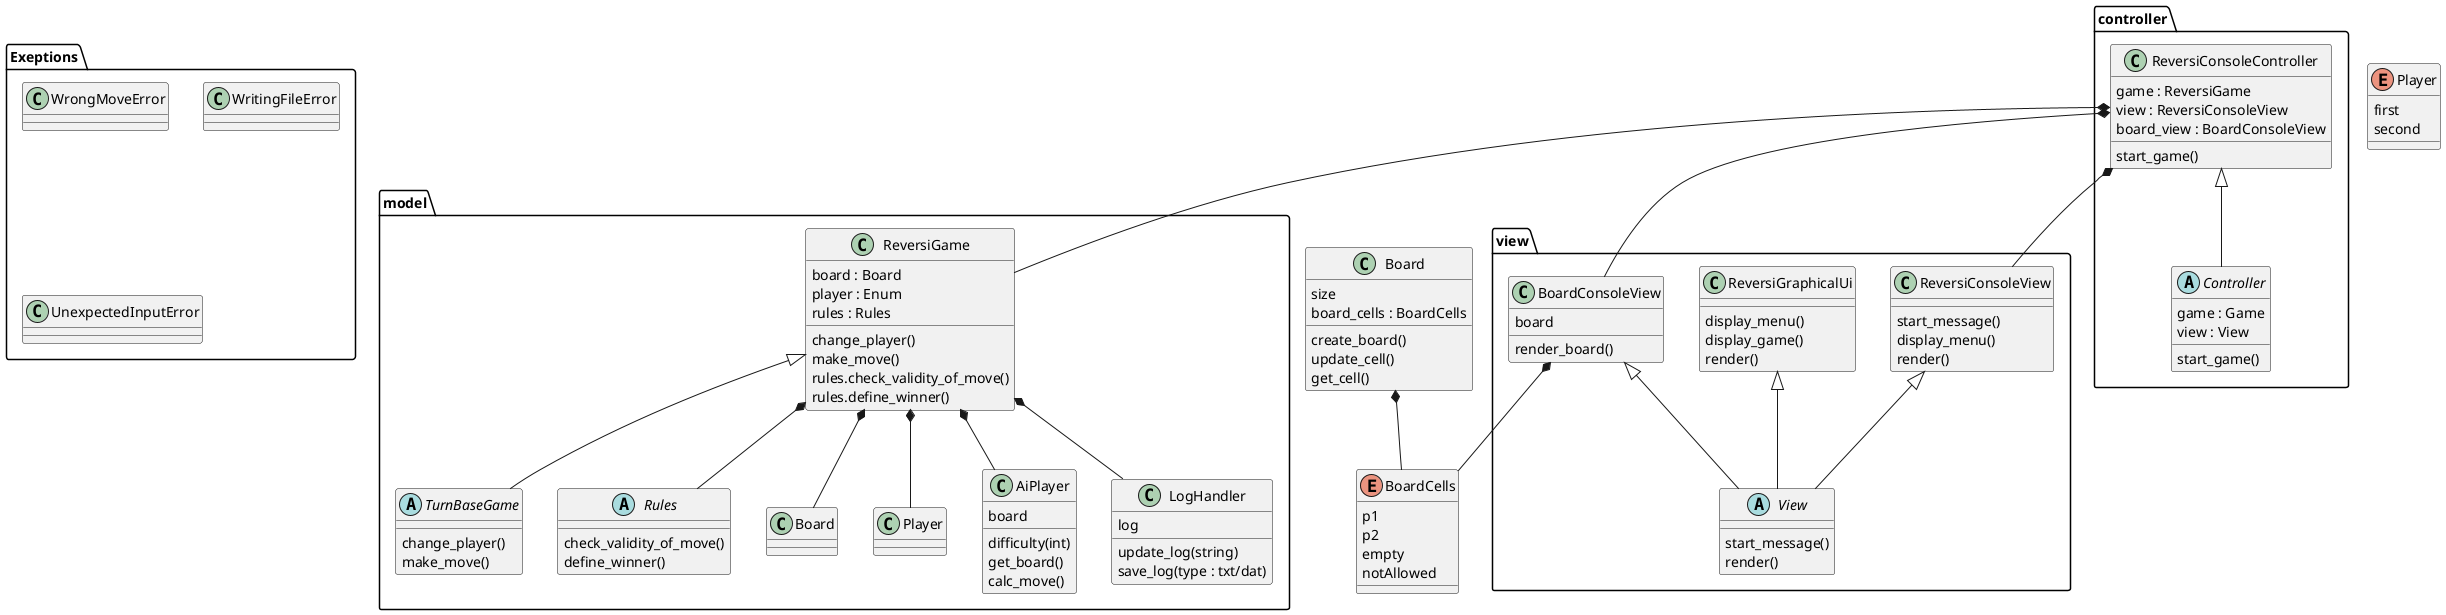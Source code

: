 @startuml Reversi

package model {

    abstract class TurnBaseGame {
    change_player()
    make_move()
    }

    abstract class Rules {
    check_validity_of_move()
    define_winner()
    }

    ReversiGame *-- Rules
    ReversiGame <|-- TurnBaseGame
    ReversiGame *-- Board
    ReversiGame *-- Player

    class ReversiGame {
        board : Board
        player : Enum
        rules : Rules
        change_player()
        make_move()
        rules.check_validity_of_move()
        rules.define_winner()
    }

    class AiPlayer {
        board
        difficulty(int)
        get_board()
        calc_move()
    }

    ReversiGame *-- AiPlayer

    class LogHandler {
        log
        update_log(string)
        save_log(type : txt/dat)
    }
}

package view {
    abstract class View {
    start_message()
    render()
    }

    class BoardConsoleView {
        board
        render_board()
    }



    class ReversiConsoleView {
        start_message()
        display_menu()
        render()
    }

    class ReversiGraphicalUi {
        display_menu()
        display_game()
        render()
    }

    ReversiConsoleView <|-- View
    ReversiGraphicalUi <|-- View
    BoardConsoleView <|-- View


}


package controller {
    abstract class Controller {
    game : Game
    view : View
    start_game()
    }

    class ReversiConsoleController {
        game : ReversiGame
        view : ReversiConsoleView
        board_view : BoardConsoleView
        start_game()
    }
}


ReversiGame *-- LogHandler

class Board {
    size
    board_cells : BoardCells
    create_board()
    update_cell()
    get_cell()
}

Board *-- BoardCells

enum Player {
    first
    second
}

enum BoardCells {
    p1
    p2
    empty
    notAllowed
}

package Exeptions {

    class WrongMoveError{

    }

    class WritingFileError{

    }

    class UnexpectedInputError {

    }
}





ReversiConsoleController <|-- Controller


ReversiConsoleController *-- ReversiConsoleView
ReversiConsoleController *-- BoardConsoleView
BoardConsoleView *-- BoardCells
ReversiConsoleController *-- ReversiGame


@enduml